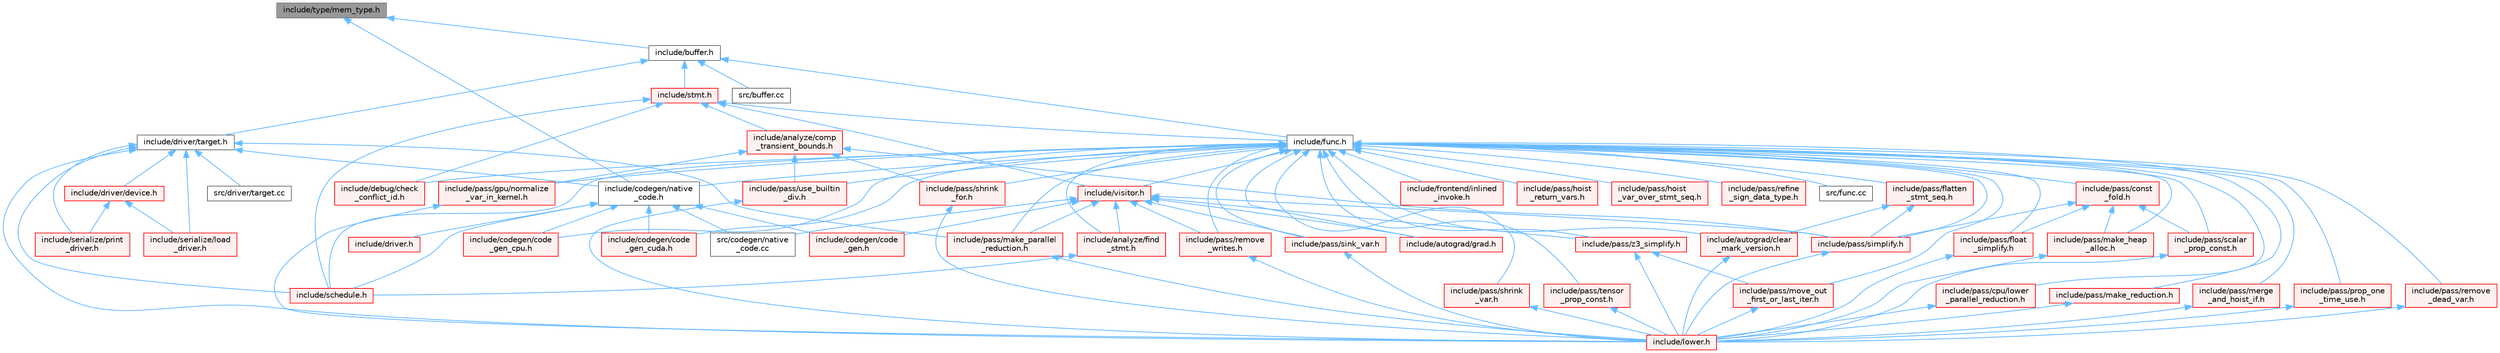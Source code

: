 digraph "include/type/mem_type.h"
{
 // LATEX_PDF_SIZE
  bgcolor="transparent";
  edge [fontname=Helvetica,fontsize=10,labelfontname=Helvetica,labelfontsize=10];
  node [fontname=Helvetica,fontsize=10,shape=box,height=0.2,width=0.4];
  Node1 [label="include/type/mem_type.h",height=0.2,width=0.4,color="gray40", fillcolor="grey60", style="filled", fontcolor="black",tooltip=" "];
  Node1 -> Node2 [dir="back",color="steelblue1",style="solid"];
  Node2 [label="include/buffer.h",height=0.2,width=0.4,color="grey40", fillcolor="white", style="filled",URL="$buffer_8h.html",tooltip=" "];
  Node2 -> Node3 [dir="back",color="steelblue1",style="solid"];
  Node3 [label="include/driver/target.h",height=0.2,width=0.4,color="grey40", fillcolor="white", style="filled",URL="$target_8h.html",tooltip=" "];
  Node3 -> Node4 [dir="back",color="steelblue1",style="solid"];
  Node4 [label="include/codegen/native\l_code.h",height=0.2,width=0.4,color="grey40", fillcolor="white", style="filled",URL="$native__code_8h.html",tooltip=" "];
  Node4 -> Node5 [dir="back",color="steelblue1",style="solid"];
  Node5 [label="include/codegen/code\l_gen.h",height=0.2,width=0.4,color="red", fillcolor="#FFF0F0", style="filled",URL="$include_2codegen_2code__gen_8h.html",tooltip=" "];
  Node4 -> Node7 [dir="back",color="steelblue1",style="solid"];
  Node7 [label="include/codegen/code\l_gen_cpu.h",height=0.2,width=0.4,color="red", fillcolor="#FFF0F0", style="filled",URL="$code__gen__cpu_8h.html",tooltip=" "];
  Node4 -> Node10 [dir="back",color="steelblue1",style="solid"];
  Node10 [label="include/codegen/code\l_gen_cuda.h",height=0.2,width=0.4,color="red", fillcolor="#FFF0F0", style="filled",URL="$code__gen__cuda_8h.html",tooltip=" "];
  Node4 -> Node20 [dir="back",color="steelblue1",style="solid"];
  Node20 [label="include/driver.h",height=0.2,width=0.4,color="red", fillcolor="#FFF0F0", style="filled",URL="$driver_8h.html",tooltip=" "];
  Node4 -> Node22 [dir="back",color="steelblue1",style="solid"];
  Node22 [label="include/schedule.h",height=0.2,width=0.4,color="red", fillcolor="#FFF0F0", style="filled",URL="$schedule_8h.html",tooltip=" "];
  Node4 -> Node54 [dir="back",color="steelblue1",style="solid"];
  Node54 [label="src/codegen/native\l_code.cc",height=0.2,width=0.4,color="grey40", fillcolor="white", style="filled",URL="$native__code_8cc.html",tooltip=" "];
  Node3 -> Node55 [dir="back",color="steelblue1",style="solid"];
  Node55 [label="include/driver/device.h",height=0.2,width=0.4,color="red", fillcolor="#FFF0F0", style="filled",URL="$device_8h.html",tooltip=" "];
  Node55 -> Node187 [dir="back",color="steelblue1",style="solid"];
  Node187 [label="include/serialize/load\l_driver.h",height=0.2,width=0.4,color="red", fillcolor="#FFF0F0", style="filled",URL="$load__driver_8h.html",tooltip=" "];
  Node55 -> Node189 [dir="back",color="steelblue1",style="solid"];
  Node189 [label="include/serialize/print\l_driver.h",height=0.2,width=0.4,color="red", fillcolor="#FFF0F0", style="filled",URL="$print__driver_8h.html",tooltip=" "];
  Node3 -> Node69 [dir="back",color="steelblue1",style="solid"];
  Node69 [label="include/lower.h",height=0.2,width=0.4,color="red", fillcolor="#FFF0F0", style="filled",URL="$lower_8h.html",tooltip=" "];
  Node3 -> Node148 [dir="back",color="steelblue1",style="solid"];
  Node148 [label="include/pass/make_parallel\l_reduction.h",height=0.2,width=0.4,color="red", fillcolor="#FFF0F0", style="filled",URL="$make__parallel__reduction_8h.html",tooltip=" "];
  Node148 -> Node69 [dir="back",color="steelblue1",style="solid"];
  Node3 -> Node22 [dir="back",color="steelblue1",style="solid"];
  Node3 -> Node187 [dir="back",color="steelblue1",style="solid"];
  Node3 -> Node189 [dir="back",color="steelblue1",style="solid"];
  Node3 -> Node194 [dir="back",color="steelblue1",style="solid"];
  Node194 [label="src/driver/target.cc",height=0.2,width=0.4,color="grey40", fillcolor="white", style="filled",URL="$target_8cc.html",tooltip=" "];
  Node2 -> Node57 [dir="back",color="steelblue1",style="solid"];
  Node57 [label="include/func.h",height=0.2,width=0.4,color="grey40", fillcolor="white", style="filled",URL="$func_8h.html",tooltip=" "];
  Node57 -> Node58 [dir="back",color="steelblue1",style="solid"];
  Node58 [label="include/analyze/find\l_stmt.h",height=0.2,width=0.4,color="red", fillcolor="#FFF0F0", style="filled",URL="$find__stmt_8h.html",tooltip=" "];
  Node58 -> Node22 [dir="back",color="steelblue1",style="solid"];
  Node57 -> Node128 [dir="back",color="steelblue1",style="solid"];
  Node128 [label="include/autograd/clear\l_mark_version.h",height=0.2,width=0.4,color="red", fillcolor="#FFF0F0", style="filled",URL="$clear__mark__version_8h.html",tooltip=" "];
  Node128 -> Node69 [dir="back",color="steelblue1",style="solid"];
  Node57 -> Node129 [dir="back",color="steelblue1",style="solid"];
  Node129 [label="include/autograd/grad.h",height=0.2,width=0.4,color="red", fillcolor="#FFF0F0", style="filled",URL="$grad_8h.html",tooltip=" "];
  Node57 -> Node7 [dir="back",color="steelblue1",style="solid"];
  Node57 -> Node10 [dir="back",color="steelblue1",style="solid"];
  Node57 -> Node4 [dir="back",color="steelblue1",style="solid"];
  Node57 -> Node130 [dir="back",color="steelblue1",style="solid"];
  Node130 [label="include/debug/check\l_conflict_id.h",height=0.2,width=0.4,color="red", fillcolor="#FFF0F0", style="filled",URL="$check__conflict__id_8h.html",tooltip=" "];
  Node57 -> Node132 [dir="back",color="steelblue1",style="solid"];
  Node132 [label="include/frontend/inlined\l_invoke.h",height=0.2,width=0.4,color="red", fillcolor="#FFF0F0", style="filled",URL="$inlined__invoke_8h.html",tooltip=" "];
  Node57 -> Node133 [dir="back",color="steelblue1",style="solid"];
  Node133 [label="include/pass/const\l_fold.h",height=0.2,width=0.4,color="red", fillcolor="#FFF0F0", style="filled",URL="$const__fold_8h.html",tooltip=" "];
  Node133 -> Node135 [dir="back",color="steelblue1",style="solid"];
  Node135 [label="include/pass/float\l_simplify.h",height=0.2,width=0.4,color="red", fillcolor="#FFF0F0", style="filled",URL="$float__simplify_8h.html",tooltip=" "];
  Node135 -> Node69 [dir="back",color="steelblue1",style="solid"];
  Node133 -> Node137 [dir="back",color="steelblue1",style="solid"];
  Node137 [label="include/pass/make_heap\l_alloc.h",height=0.2,width=0.4,color="red", fillcolor="#FFF0F0", style="filled",URL="$make__heap__alloc_8h.html",tooltip=" "];
  Node137 -> Node69 [dir="back",color="steelblue1",style="solid"];
  Node133 -> Node138 [dir="back",color="steelblue1",style="solid"];
  Node138 [label="include/pass/scalar\l_prop_const.h",height=0.2,width=0.4,color="red", fillcolor="#FFF0F0", style="filled",URL="$scalar__prop__const_8h.html",tooltip=" "];
  Node138 -> Node69 [dir="back",color="steelblue1",style="solid"];
  Node133 -> Node84 [dir="back",color="steelblue1",style="solid"];
  Node84 [label="include/pass/simplify.h",height=0.2,width=0.4,color="red", fillcolor="#FFF0F0", style="filled",URL="$simplify_8h.html",tooltip=" "];
  Node84 -> Node69 [dir="back",color="steelblue1",style="solid"];
  Node57 -> Node140 [dir="back",color="steelblue1",style="solid"];
  Node140 [label="include/pass/cpu/lower\l_parallel_reduction.h",height=0.2,width=0.4,color="red", fillcolor="#FFF0F0", style="filled",URL="$cpu_2lower__parallel__reduction_8h.html",tooltip=" "];
  Node140 -> Node69 [dir="back",color="steelblue1",style="solid"];
  Node57 -> Node141 [dir="back",color="steelblue1",style="solid"];
  Node141 [label="include/pass/flatten\l_stmt_seq.h",height=0.2,width=0.4,color="red", fillcolor="#FFF0F0", style="filled",URL="$flatten__stmt__seq_8h.html",tooltip=" "];
  Node141 -> Node128 [dir="back",color="steelblue1",style="solid"];
  Node141 -> Node84 [dir="back",color="steelblue1",style="solid"];
  Node57 -> Node135 [dir="back",color="steelblue1",style="solid"];
  Node57 -> Node97 [dir="back",color="steelblue1",style="solid"];
  Node97 [label="include/pass/gpu/normalize\l_var_in_kernel.h",height=0.2,width=0.4,color="red", fillcolor="#FFF0F0", style="filled",URL="$normalize__var__in__kernel_8h.html",tooltip=" "];
  Node97 -> Node69 [dir="back",color="steelblue1",style="solid"];
  Node57 -> Node145 [dir="back",color="steelblue1",style="solid"];
  Node145 [label="include/pass/hoist\l_return_vars.h",height=0.2,width=0.4,color="red", fillcolor="#FFF0F0", style="filled",URL="$hoist__return__vars_8h.html",tooltip=" "];
  Node57 -> Node147 [dir="back",color="steelblue1",style="solid"];
  Node147 [label="include/pass/hoist\l_var_over_stmt_seq.h",height=0.2,width=0.4,color="red", fillcolor="#FFF0F0", style="filled",URL="$hoist__var__over__stmt__seq_8h.html",tooltip=" "];
  Node57 -> Node137 [dir="back",color="steelblue1",style="solid"];
  Node57 -> Node148 [dir="back",color="steelblue1",style="solid"];
  Node57 -> Node149 [dir="back",color="steelblue1",style="solid"];
  Node149 [label="include/pass/make_reduction.h",height=0.2,width=0.4,color="red", fillcolor="#FFF0F0", style="filled",URL="$make__reduction_8h.html",tooltip=" "];
  Node149 -> Node69 [dir="back",color="steelblue1",style="solid"];
  Node57 -> Node150 [dir="back",color="steelblue1",style="solid"];
  Node150 [label="include/pass/merge\l_and_hoist_if.h",height=0.2,width=0.4,color="red", fillcolor="#FFF0F0", style="filled",URL="$merge__and__hoist__if_8h.html",tooltip=" "];
  Node150 -> Node69 [dir="back",color="steelblue1",style="solid"];
  Node57 -> Node151 [dir="back",color="steelblue1",style="solid"];
  Node151 [label="include/pass/move_out\l_first_or_last_iter.h",height=0.2,width=0.4,color="red", fillcolor="#FFF0F0", style="filled",URL="$move__out__first__or__last__iter_8h.html",tooltip=" "];
  Node151 -> Node69 [dir="back",color="steelblue1",style="solid"];
  Node57 -> Node153 [dir="back",color="steelblue1",style="solid"];
  Node153 [label="include/pass/prop_one\l_time_use.h",height=0.2,width=0.4,color="red", fillcolor="#FFF0F0", style="filled",URL="$prop__one__time__use_8h.html",tooltip=" "];
  Node153 -> Node69 [dir="back",color="steelblue1",style="solid"];
  Node57 -> Node154 [dir="back",color="steelblue1",style="solid"];
  Node154 [label="include/pass/refine\l_sign_data_type.h",height=0.2,width=0.4,color="red", fillcolor="#FFF0F0", style="filled",URL="$refine__sign__data__type_8h.html",tooltip=" "];
  Node57 -> Node156 [dir="back",color="steelblue1",style="solid"];
  Node156 [label="include/pass/remove\l_dead_var.h",height=0.2,width=0.4,color="red", fillcolor="#FFF0F0", style="filled",URL="$remove__dead__var_8h.html",tooltip=" "];
  Node156 -> Node69 [dir="back",color="steelblue1",style="solid"];
  Node57 -> Node157 [dir="back",color="steelblue1",style="solid"];
  Node157 [label="include/pass/remove\l_writes.h",height=0.2,width=0.4,color="red", fillcolor="#FFF0F0", style="filled",URL="$remove__writes_8h.html",tooltip=" "];
  Node157 -> Node69 [dir="back",color="steelblue1",style="solid"];
  Node57 -> Node138 [dir="back",color="steelblue1",style="solid"];
  Node57 -> Node68 [dir="back",color="steelblue1",style="solid"];
  Node68 [label="include/pass/shrink\l_for.h",height=0.2,width=0.4,color="red", fillcolor="#FFF0F0", style="filled",URL="$shrink__for_8h.html",tooltip=" "];
  Node68 -> Node69 [dir="back",color="steelblue1",style="solid"];
  Node57 -> Node82 [dir="back",color="steelblue1",style="solid"];
  Node82 [label="include/pass/shrink\l_var.h",height=0.2,width=0.4,color="red", fillcolor="#FFF0F0", style="filled",URL="$shrink__var_8h.html",tooltip=" "];
  Node82 -> Node69 [dir="back",color="steelblue1",style="solid"];
  Node57 -> Node84 [dir="back",color="steelblue1",style="solid"];
  Node57 -> Node159 [dir="back",color="steelblue1",style="solid"];
  Node159 [label="include/pass/sink_var.h",height=0.2,width=0.4,color="red", fillcolor="#FFF0F0", style="filled",URL="$sink__var_8h.html",tooltip=" "];
  Node159 -> Node69 [dir="back",color="steelblue1",style="solid"];
  Node57 -> Node160 [dir="back",color="steelblue1",style="solid"];
  Node160 [label="include/pass/tensor\l_prop_const.h",height=0.2,width=0.4,color="red", fillcolor="#FFF0F0", style="filled",URL="$tensor__prop__const_8h.html",tooltip=" "];
  Node160 -> Node69 [dir="back",color="steelblue1",style="solid"];
  Node57 -> Node92 [dir="back",color="steelblue1",style="solid"];
  Node92 [label="include/pass/use_builtin\l_div.h",height=0.2,width=0.4,color="red", fillcolor="#FFF0F0", style="filled",URL="$use__builtin__div_8h.html",tooltip=" "];
  Node92 -> Node69 [dir="back",color="steelblue1",style="solid"];
  Node57 -> Node161 [dir="back",color="steelblue1",style="solid"];
  Node161 [label="include/pass/z3_simplify.h",height=0.2,width=0.4,color="red", fillcolor="#FFF0F0", style="filled",URL="$z3__simplify_8h.html",tooltip=" "];
  Node161 -> Node69 [dir="back",color="steelblue1",style="solid"];
  Node161 -> Node151 [dir="back",color="steelblue1",style="solid"];
  Node57 -> Node22 [dir="back",color="steelblue1",style="solid"];
  Node57 -> Node162 [dir="back",color="steelblue1",style="solid"];
  Node162 [label="include/visitor.h",height=0.2,width=0.4,color="red", fillcolor="#FFF0F0", style="filled",URL="$visitor_8h.html",tooltip=" "];
  Node162 -> Node58 [dir="back",color="steelblue1",style="solid"];
  Node162 -> Node129 [dir="back",color="steelblue1",style="solid"];
  Node162 -> Node5 [dir="back",color="steelblue1",style="solid"];
  Node162 -> Node148 [dir="back",color="steelblue1",style="solid"];
  Node162 -> Node157 [dir="back",color="steelblue1",style="solid"];
  Node162 -> Node84 [dir="back",color="steelblue1",style="solid"];
  Node162 -> Node159 [dir="back",color="steelblue1",style="solid"];
  Node162 -> Node161 [dir="back",color="steelblue1",style="solid"];
  Node162 -> Node54 [dir="back",color="steelblue1",style="solid"];
  Node57 -> Node186 [dir="back",color="steelblue1",style="solid"];
  Node186 [label="src/func.cc",height=0.2,width=0.4,color="grey40", fillcolor="white", style="filled",URL="$func_8cc.html",tooltip=" "];
  Node2 -> Node195 [dir="back",color="steelblue1",style="solid"];
  Node195 [label="include/stmt.h",height=0.2,width=0.4,color="red", fillcolor="#FFF0F0", style="filled",URL="$stmt_8h.html",tooltip=" "];
  Node195 -> Node78 [dir="back",color="steelblue1",style="solid"];
  Node78 [label="include/analyze/comp\l_transient_bounds.h",height=0.2,width=0.4,color="red", fillcolor="#FFF0F0", style="filled",URL="$comp__transient__bounds_8h.html",tooltip=" "];
  Node78 -> Node97 [dir="back",color="steelblue1",style="solid"];
  Node78 -> Node68 [dir="back",color="steelblue1",style="solid"];
  Node78 -> Node84 [dir="back",color="steelblue1",style="solid"];
  Node78 -> Node92 [dir="back",color="steelblue1",style="solid"];
  Node195 -> Node130 [dir="back",color="steelblue1",style="solid"];
  Node195 -> Node57 [dir="back",color="steelblue1",style="solid"];
  Node195 -> Node22 [dir="back",color="steelblue1",style="solid"];
  Node195 -> Node162 [dir="back",color="steelblue1",style="solid"];
  Node2 -> Node218 [dir="back",color="steelblue1",style="solid"];
  Node218 [label="src/buffer.cc",height=0.2,width=0.4,color="grey40", fillcolor="white", style="filled",URL="$buffer_8cc.html",tooltip=" "];
  Node1 -> Node4 [dir="back",color="steelblue1",style="solid"];
}
